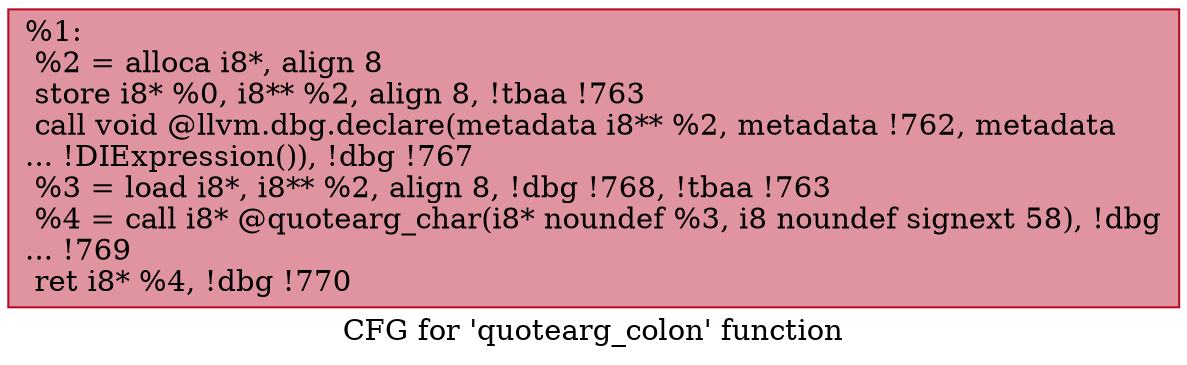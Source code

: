 digraph "CFG for 'quotearg_colon' function" {
	label="CFG for 'quotearg_colon' function";

	Node0x11b84f0 [shape=record,color="#b70d28ff", style=filled, fillcolor="#b70d2870",label="{%1:\l  %2 = alloca i8*, align 8\l  store i8* %0, i8** %2, align 8, !tbaa !763\l  call void @llvm.dbg.declare(metadata i8** %2, metadata !762, metadata\l... !DIExpression()), !dbg !767\l  %3 = load i8*, i8** %2, align 8, !dbg !768, !tbaa !763\l  %4 = call i8* @quotearg_char(i8* noundef %3, i8 noundef signext 58), !dbg\l... !769\l  ret i8* %4, !dbg !770\l}"];
}
